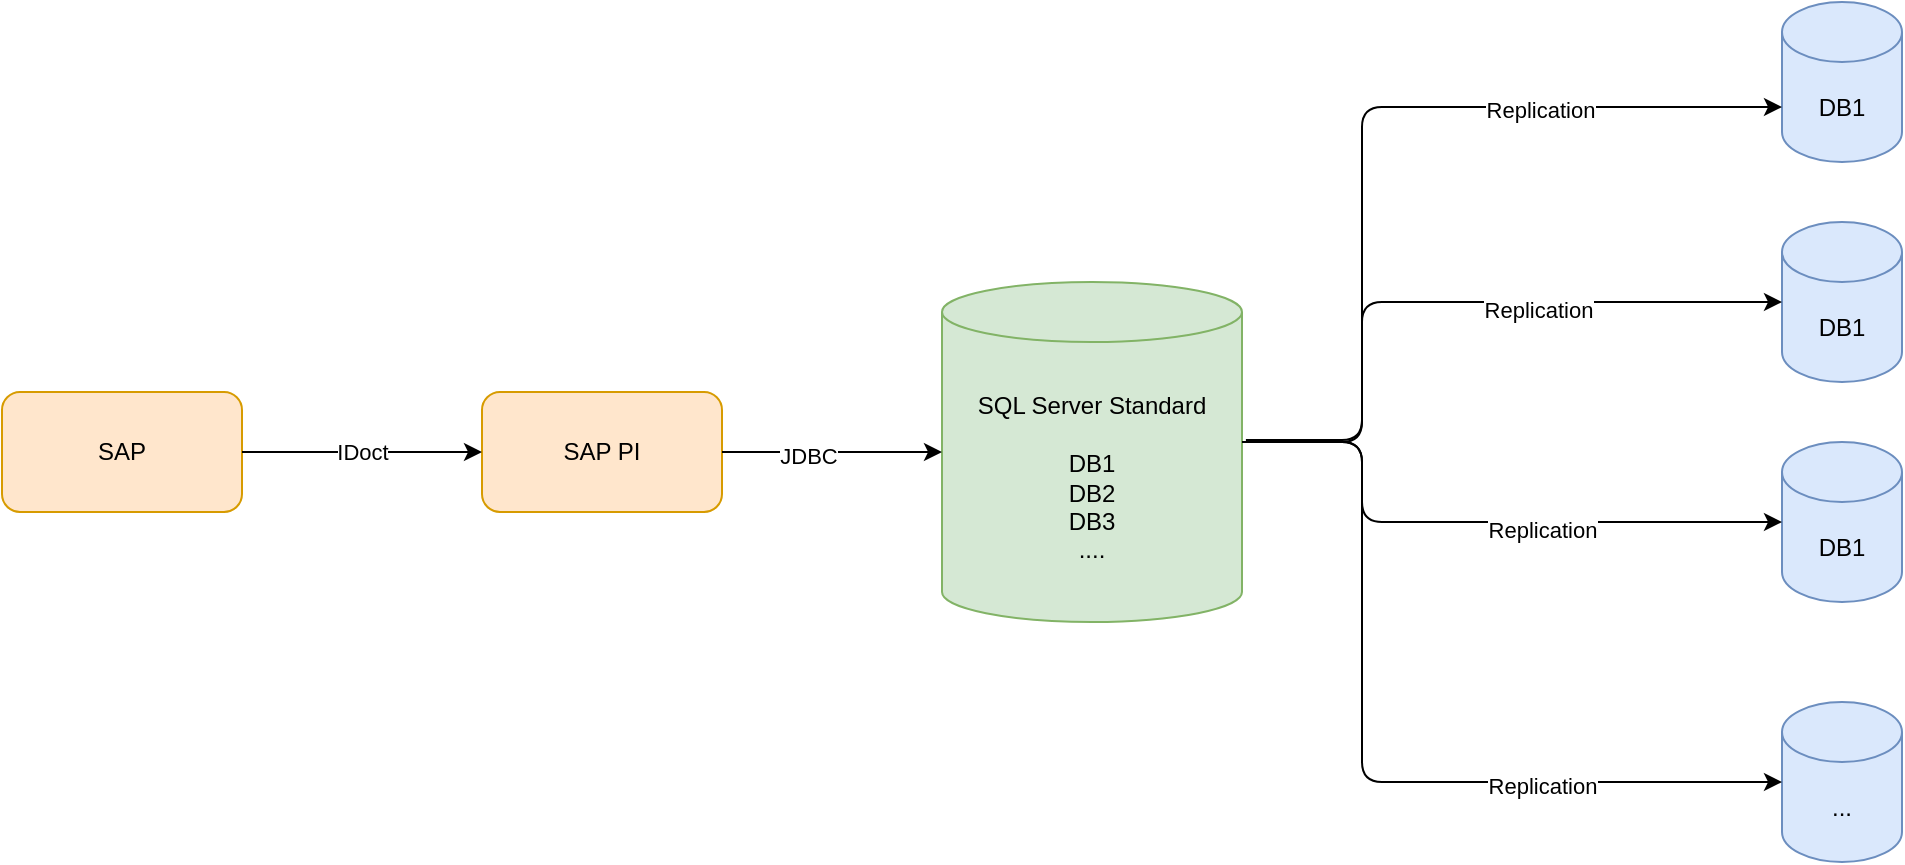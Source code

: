 <mxfile version="13.9.9" type="github"><diagram id="MrXpYzvQwdd-mszdE_UH" name="Page-1"><mxGraphModel dx="1397" dy="747" grid="1" gridSize="10" guides="1" tooltips="1" connect="1" arrows="1" fold="1" page="1" pageScale="1" pageWidth="1169" pageHeight="827" math="0" shadow="0"><root><mxCell id="0"/><mxCell id="1" parent="0"/><mxCell id="7Wts_oYp6yL8cIPbDIW_-1" value="SQL Server Standard&lt;br&gt;&lt;br&gt;DB1&lt;br&gt;DB2&lt;br&gt;DB3&lt;br&gt;...." style="shape=cylinder3;whiteSpace=wrap;html=1;boundedLbl=1;backgroundOutline=1;size=15;fillColor=#d5e8d4;strokeColor=#82b366;" vertex="1" parent="1"><mxGeometry x="580" y="300" width="150" height="170" as="geometry"/></mxCell><mxCell id="7Wts_oYp6yL8cIPbDIW_-2" value="SAP PI" style="rounded=1;whiteSpace=wrap;html=1;fillColor=#ffe6cc;strokeColor=#d79b00;" vertex="1" parent="1"><mxGeometry x="350" y="355" width="120" height="60" as="geometry"/></mxCell><mxCell id="7Wts_oYp6yL8cIPbDIW_-3" value="" style="endArrow=classic;html=1;exitX=1;exitY=0.5;exitDx=0;exitDy=0;" edge="1" parent="1" source="7Wts_oYp6yL8cIPbDIW_-2" target="7Wts_oYp6yL8cIPbDIW_-1"><mxGeometry width="50" height="50" relative="1" as="geometry"><mxPoint x="620" y="500" as="sourcePoint"/><mxPoint x="670" y="450" as="targetPoint"/></mxGeometry></mxCell><mxCell id="7Wts_oYp6yL8cIPbDIW_-4" value="JDBC" style="edgeLabel;html=1;align=center;verticalAlign=middle;resizable=0;points=[];" vertex="1" connectable="0" parent="7Wts_oYp6yL8cIPbDIW_-3"><mxGeometry x="-0.224" y="-2" relative="1" as="geometry"><mxPoint as="offset"/></mxGeometry></mxCell><mxCell id="7Wts_oYp6yL8cIPbDIW_-7" value="DB1" style="shape=cylinder3;whiteSpace=wrap;html=1;boundedLbl=1;backgroundOutline=1;size=15;fillColor=#dae8fc;strokeColor=#6c8ebf;" vertex="1" parent="1"><mxGeometry x="1000" y="160" width="60" height="80" as="geometry"/></mxCell><mxCell id="7Wts_oYp6yL8cIPbDIW_-8" value="DB1" style="shape=cylinder3;whiteSpace=wrap;html=1;boundedLbl=1;backgroundOutline=1;size=15;fillColor=#dae8fc;strokeColor=#6c8ebf;" vertex="1" parent="1"><mxGeometry x="1000" y="270" width="60" height="80" as="geometry"/></mxCell><mxCell id="7Wts_oYp6yL8cIPbDIW_-9" value="DB1" style="shape=cylinder3;whiteSpace=wrap;html=1;boundedLbl=1;backgroundOutline=1;size=15;fillColor=#dae8fc;strokeColor=#6c8ebf;" vertex="1" parent="1"><mxGeometry x="1000" y="380" width="60" height="80" as="geometry"/></mxCell><mxCell id="7Wts_oYp6yL8cIPbDIW_-14" value="" style="edgeStyle=elbowEdgeStyle;elbow=horizontal;endArrow=classic;html=1;entryX=0;entryY=0;entryDx=0;entryDy=52.5;entryPerimeter=0;" edge="1" parent="1" target="7Wts_oYp6yL8cIPbDIW_-7"><mxGeometry width="50" height="50" relative="1" as="geometry"><mxPoint x="730" y="380" as="sourcePoint"/><mxPoint x="780" y="330" as="targetPoint"/><Array as="points"><mxPoint x="790" y="380"/></Array></mxGeometry></mxCell><mxCell id="7Wts_oYp6yL8cIPbDIW_-15" value="Replication" style="edgeLabel;html=1;align=center;verticalAlign=middle;resizable=0;points=[];" vertex="1" connectable="0" parent="7Wts_oYp6yL8cIPbDIW_-14"><mxGeometry x="0.447" relative="1" as="geometry"><mxPoint y="1" as="offset"/></mxGeometry></mxCell><mxCell id="7Wts_oYp6yL8cIPbDIW_-16" value="" style="edgeStyle=elbowEdgeStyle;elbow=horizontal;endArrow=classic;html=1;entryX=0;entryY=0.5;entryDx=0;entryDy=0;entryPerimeter=0;exitX=1.013;exitY=0.465;exitDx=0;exitDy=0;exitPerimeter=0;" edge="1" parent="1" source="7Wts_oYp6yL8cIPbDIW_-1" target="7Wts_oYp6yL8cIPbDIW_-8"><mxGeometry width="50" height="50" relative="1" as="geometry"><mxPoint x="620" y="500" as="sourcePoint"/><mxPoint x="670" y="450" as="targetPoint"/><Array as="points"><mxPoint x="790" y="350"/></Array></mxGeometry></mxCell><mxCell id="7Wts_oYp6yL8cIPbDIW_-17" value="Replication" style="edgeLabel;html=1;align=center;verticalAlign=middle;resizable=0;points=[];" vertex="1" connectable="0" parent="7Wts_oYp6yL8cIPbDIW_-16"><mxGeometry x="0.276" y="-4" relative="1" as="geometry"><mxPoint as="offset"/></mxGeometry></mxCell><mxCell id="7Wts_oYp6yL8cIPbDIW_-18" value="" style="edgeStyle=elbowEdgeStyle;elbow=horizontal;endArrow=classic;html=1;" edge="1" parent="1" target="7Wts_oYp6yL8cIPbDIW_-9"><mxGeometry width="50" height="50" relative="1" as="geometry"><mxPoint x="740" y="380" as="sourcePoint"/><mxPoint x="670" y="450" as="targetPoint"/><Array as="points"><mxPoint x="790" y="420"/></Array></mxGeometry></mxCell><mxCell id="7Wts_oYp6yL8cIPbDIW_-19" value="Replication" style="edgeLabel;html=1;align=center;verticalAlign=middle;resizable=0;points=[];" vertex="1" connectable="0" parent="7Wts_oYp6yL8cIPbDIW_-18"><mxGeometry x="0.14" y="-4" relative="1" as="geometry"><mxPoint x="9" as="offset"/></mxGeometry></mxCell><mxCell id="7Wts_oYp6yL8cIPbDIW_-20" value="..." style="shape=cylinder3;whiteSpace=wrap;html=1;boundedLbl=1;backgroundOutline=1;size=15;fillColor=#dae8fc;strokeColor=#6c8ebf;" vertex="1" parent="1"><mxGeometry x="1000" y="510" width="60" height="80" as="geometry"/></mxCell><mxCell id="7Wts_oYp6yL8cIPbDIW_-21" value="" style="edgeStyle=elbowEdgeStyle;elbow=horizontal;endArrow=classic;html=1;entryX=0;entryY=0.5;entryDx=0;entryDy=0;entryPerimeter=0;" edge="1" parent="1" target="7Wts_oYp6yL8cIPbDIW_-20"><mxGeometry width="50" height="50" relative="1" as="geometry"><mxPoint x="740" y="380" as="sourcePoint"/><mxPoint x="790" y="530" as="targetPoint"/><Array as="points"><mxPoint x="790" y="470"/></Array></mxGeometry></mxCell><mxCell id="7Wts_oYp6yL8cIPbDIW_-22" value="Replication" style="edgeLabel;html=1;align=center;verticalAlign=middle;resizable=0;points=[];" vertex="1" connectable="0" parent="7Wts_oYp6yL8cIPbDIW_-21"><mxGeometry x="0.423" y="-2" relative="1" as="geometry"><mxPoint x="4" as="offset"/></mxGeometry></mxCell><mxCell id="7Wts_oYp6yL8cIPbDIW_-24" value="SAP" style="rounded=1;whiteSpace=wrap;html=1;fillColor=#ffe6cc;strokeColor=#d79b00;" vertex="1" parent="1"><mxGeometry x="110" y="355" width="120" height="60" as="geometry"/></mxCell><mxCell id="7Wts_oYp6yL8cIPbDIW_-25" value="" style="endArrow=classic;html=1;exitX=1;exitY=0.5;exitDx=0;exitDy=0;" edge="1" parent="1" source="7Wts_oYp6yL8cIPbDIW_-24" target="7Wts_oYp6yL8cIPbDIW_-2"><mxGeometry width="50" height="50" relative="1" as="geometry"><mxPoint x="630" y="270" as="sourcePoint"/><mxPoint x="680" y="220" as="targetPoint"/></mxGeometry></mxCell><mxCell id="7Wts_oYp6yL8cIPbDIW_-26" value="IDoct" style="edgeLabel;html=1;align=center;verticalAlign=middle;resizable=0;points=[];" vertex="1" connectable="0" parent="7Wts_oYp6yL8cIPbDIW_-25"><mxGeometry x="0.167" y="-2" relative="1" as="geometry"><mxPoint x="-10" y="-2" as="offset"/></mxGeometry></mxCell></root></mxGraphModel></diagram></mxfile>
